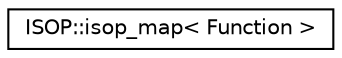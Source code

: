 digraph "Graphical Class Hierarchy"
{
 // LATEX_PDF_SIZE
  edge [fontname="Helvetica",fontsize="10",labelfontname="Helvetica",labelfontsize="10"];
  node [fontname="Helvetica",fontsize="10",shape=record];
  rankdir="LR";
  Node0 [label="ISOP::isop_map\< Function \>",height=0.2,width=0.4,color="black", fillcolor="white", style="filled",URL="$struct_i_s_o_p_1_1isop__map.html",tooltip="Functor to transparently map [-1,1]x[-1,1] to interpolation space."];
}
